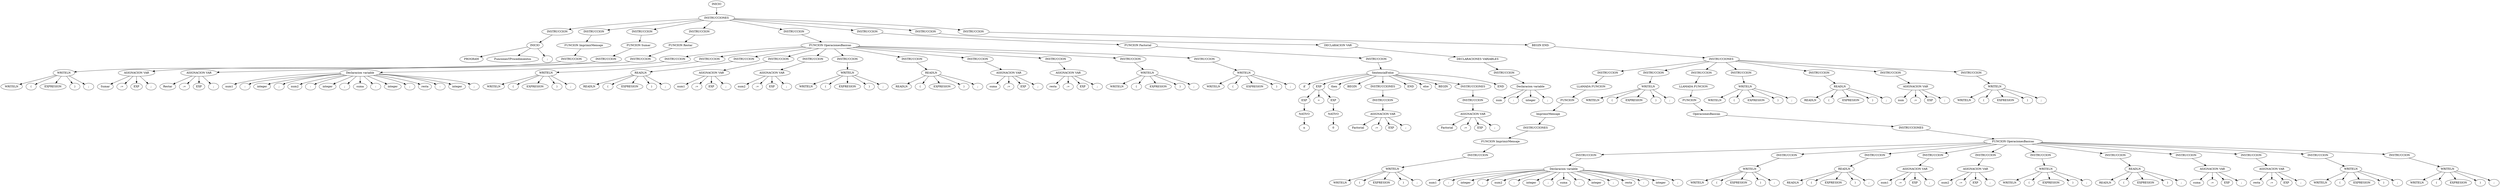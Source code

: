 digraph ast{
nINICIO[label="INICIO"];
nINSTRUCCIONES[label="INSTRUCCIONES"];
nINICIO -> nINSTRUCCIONES;
n1[label="INSTRUCCION"];
nINSTRUCCIONES -> n1;
n2[label="INICIO"];
n1 -> n2;
n3[label="PROGRAM"];
n4[label="FuncionesYProcedimientos"];
n5[label=";"];
n2 -> n3;
n2 -> n4;
n2 -> n5;
n6[label="INSTRUCCION"];
nINSTRUCCIONES -> n6;
n7[label="FUNCION ImprimirMensaje" ];
n6-> n7;
n8[label="INSTRUCCION"];
n7-> n8;
n9[label="WRITELN"];
n8 -> n9;
n10[label="WRITELN"];
n11[label="("];
n12[label="EXPRESION"];
n13[label=")"];
n14[label=";"];
n9 -> n10;
n9 -> n11;
n9 -> n12;
n9 -> n13;
n9 -> n14;
n15[label="INSTRUCCION"];
nINSTRUCCIONES -> n15;
n16[label="FUNCION Sumar" ];
n15-> n16;
n17[label="INSTRUCCION"];
n16-> n17;
n17 ->n18;
n18[label="ASIGNACION VAR"];
n19[label="Sumar"];
n20[label=":="];
n21[label="EXP"];
n22[label=";"];
n18 ->n19;
n18 ->n20;
n18 ->n21;
n18 ->n22;
n23[label="INSTRUCCION"];
nINSTRUCCIONES -> n23;
n24[label="FUNCION Restar" ];
n23-> n24;
n25[label="INSTRUCCION"];
n24-> n25;
n25 ->n26;
n26[label="ASIGNACION VAR"];
n27[label="Restar"];
n28[label=":="];
n29[label="EXP"];
n30[label=";"];
n26 ->n27;
n26 ->n28;
n26 ->n29;
n26 ->n30;
n31[label="INSTRUCCION"];
nINSTRUCCIONES -> n31;
n32[label="FUNCION OperacionesBasicas" ];
n31-> n32;
n33[label="INSTRUCCION"];
n32-> n33;
n33 ->n34;
n34[label="Declaracion variable"];
n35[label="num1"];
n36[label=":"];
n37[label="integer"];
n38[label=";"];
n34 ->n35;
n34 ->n36;
n34 ->n37;
n34 ->n38;
n39[label="num2"];
n40[label=":"];
n41[label="integer"];
n42[label=";"];
n34 ->n39;
n34 ->n40;
n34 ->n41;
n34 ->n42;
n43[label="suma"];
n44[label=":"];
n45[label="integer"];
n46[label=";"];
n34 ->n43;
n34 ->n44;
n34 ->n45;
n34 ->n46;
n47[label="resta"];
n48[label=":"];
n49[label="integer"];
n50[label=";"];
n34 ->n47;
n34 ->n48;
n34 ->n49;
n34 ->n50;
n51[label="INSTRUCCION"];
n32-> n51;
n52[label="WRITELN"];
n51 -> n52;
n53[label="WRITELN"];
n54[label="("];
n55[label="EXPRESION"];
n56[label=")"];
n57[label=";"];
n52 -> n53;
n52 -> n54;
n52 -> n55;
n52 -> n56;
n52 -> n57;
n58[label="INSTRUCCION"];
n32-> n58;
n59[label="READLN"];
n58 -> n59;
n60[label="READLN"];
n61[label="("];
n62[label="EXPRESION"];
n63[label=")"];
n64[label=";"];
n59 -> n60;
n59 -> n61;
n59 -> n62;
n59 -> n63;
n59 -> n64;
n65[label="INSTRUCCION"];
n32-> n65;
n65 ->n66;
n66[label="ASIGNACION VAR"];
n67[label="num1"];
n68[label=":="];
n69[label="EXP"];
n70[label=";"];
n66 ->n67;
n66 ->n68;
n66 ->n69;
n66 ->n70;
n71[label="INSTRUCCION"];
n32-> n71;
n71 ->n72;
n72[label="ASIGNACION VAR"];
n73[label="num2"];
n74[label=":="];
n75[label="EXP"];
n76[label=";"];
n72 ->n73;
n72 ->n74;
n72 ->n75;
n72 ->n76;
n77[label="INSTRUCCION"];
n32-> n77;
n78[label="WRITELN"];
n77 -> n78;
n79[label="WRITELN"];
n80[label="("];
n81[label="EXPRESION"];
n82[label=")"];
n83[label=";"];
n78 -> n79;
n78 -> n80;
n78 -> n81;
n78 -> n82;
n78 -> n83;
n84[label="INSTRUCCION"];
n32-> n84;
n85[label="READLN"];
n84 -> n85;
n86[label="READLN"];
n87[label="("];
n88[label="EXPRESION"];
n89[label=")"];
n90[label=";"];
n85 -> n86;
n85 -> n87;
n85 -> n88;
n85 -> n89;
n85 -> n90;
n91[label="INSTRUCCION"];
n32-> n91;
n91 ->n92;
n92[label="ASIGNACION VAR"];
n93[label="suma"];
n94[label=":="];
n95[label="EXP"];
n96[label=";"];
n92 ->n93;
n92 ->n94;
n92 ->n95;
n92 ->n96;
n97[label="INSTRUCCION"];
n32-> n97;
n97 ->n98;
n98[label="ASIGNACION VAR"];
n99[label="resta"];
n100[label=":="];
n101[label="EXP"];
n102[label=";"];
n98 ->n99;
n98 ->n100;
n98 ->n101;
n98 ->n102;
n103[label="INSTRUCCION"];
n32-> n103;
n104[label="WRITELN"];
n103 -> n104;
n105[label="WRITELN"];
n106[label="("];
n107[label="EXPRESION"];
n108[label=")"];
n109[label=";"];
n104 -> n105;
n104 -> n106;
n104 -> n107;
n104 -> n108;
n104 -> n109;
n110[label="INSTRUCCION"];
n32-> n110;
n111[label="WRITELN"];
n110 -> n111;
n112[label="WRITELN"];
n113[label="("];
n114[label="EXPRESION"];
n115[label=")"];
n116[label=";"];
n111 -> n112;
n111 -> n113;
n111 -> n114;
n111 -> n115;
n111 -> n116;
n117[label="INSTRUCCION"];
nINSTRUCCIONES -> n117;
n118[label="FUNCION Factorial" ];
n117-> n118;
n119[label="INSTRUCCION"];
n118-> n119;
n119 ->n120;
n120[label="SentenciaIf-else"];
n121[label="if"];
n122[label="EXP"];
n123[label="then"];
n124[label="BEGIN "];
n125[label="INSTRUCCIONES"];
n126[label="END"];
n127[label="else"];
n128[label="BEGIN"];
n129[label="INSTRUCCIONES"];
n130[label="END"];
n120 ->n121;
n120 ->n122;
n120 ->n123;
n120 ->n124;
n120 ->n125;
n120 ->n126;
n120 ->n127;
n120 ->n128;
n120 ->n129;
n120 ->n130;
n122 -> n131;
n122 ->n132;
n122 ->n133;
n131[label="EXP"];
n132[label="="];
n133[label="EXP"];
n131 -> n134;
n134[label="NATIVO"];
n135[label="n"];
n134 -> n135;
n133 -> n136;
n136[label="NATIVO"];
n137[label="0"];
n136 -> n137;
n138[label="INSTRUCCION"];
n125-> n138;
n138 ->n139;
n139[label="ASIGNACION VAR"];
n140[label="Factorial"];
n141[label=":="];
n142[label="EXP"];
n143[label=";"];
n139 ->n140;
n139 ->n141;
n139 ->n142;
n139 ->n143;
n144[label="INSTRUCCION"];
n129-> n144;
n144 ->n145;
n145[label="ASIGNACION VAR"];
n146[label="Factorial"];
n147[label=":="];
n148[label="EXP"];
n149[label=";"];
n145 ->n146;
n145 ->n147;
n145 ->n148;
n145 ->n149;
n150[label="INSTRUCCION"];
nINSTRUCCIONES -> n150;
n150 ->n151;
n151[label="DECLARACION VAR"];
n152[label="DECLARACIONES VARIABLES"];
n151 ->n152;
n153[label="INSTRUCCION"];
n152-> n153;
n153 ->n154;
n154[label="Declaracion variable"];
n155[label="num"];
n156[label=":"];
n157[label="integer"];
n158[label=";"];
n154 ->n155;
n154 ->n156;
n154 ->n157;
n154 ->n158;
n159[label="INSTRUCCION"];
nINSTRUCCIONES -> n159;
n159 ->n160;
n160[label="BEGIN END. "];
n161[label="INSTRUCCIONES"];
n160 ->n161;
n162[label="INSTRUCCION"];
n161-> n162;
n162 -> n163;
n163[label="LLAMADA FUNCION"];
n164[label="FUNCION"];
n165[label="ImprimirMensaje "];
n166[label=" INSTRUCCIONES "];
n163->n164;
n164->n165;
n165->n166;
n167[label="FUNCION ImprimirMensaje" ];
n166-> n167;
n168[label="INSTRUCCION"];
n167-> n168;
n169[label="WRITELN"];
n168 -> n169;
n170[label="WRITELN"];
n171[label="("];
n172[label="EXPRESION"];
n173[label=")"];
n174[label=";"];
n169 -> n170;
n169 -> n171;
n169 -> n172;
n169 -> n173;
n169 -> n174;
n175[label="INSTRUCCION"];
n161-> n175;
n176[label="WRITELN"];
n175 -> n176;
n177[label="WRITELN"];
n178[label="("];
n179[label="EXPRESION"];
n180[label=")"];
n181[label=";"];
n176 -> n177;
n176 -> n178;
n176 -> n179;
n176 -> n180;
n176 -> n181;
n182[label="INSTRUCCION"];
n161-> n182;
n182 -> n183;
n183[label="LLAMADA FUNCION"];
n184[label="FUNCION"];
n185[label="OperacionesBasicas "];
n186[label=" INSTRUCCIONES "];
n183->n184;
n184->n185;
n185->n186;
n187[label="FUNCION OperacionesBasicas" ];
n186-> n187;
n188[label="INSTRUCCION"];
n187-> n188;
n188 ->n189;
n189[label="Declaracion variable"];
n190[label="num1"];
n191[label=":"];
n192[label="integer"];
n193[label=";"];
n189 ->n190;
n189 ->n191;
n189 ->n192;
n189 ->n193;
n194[label="num2"];
n195[label=":"];
n196[label="integer"];
n197[label=";"];
n189 ->n194;
n189 ->n195;
n189 ->n196;
n189 ->n197;
n198[label="suma"];
n199[label=":"];
n200[label="integer"];
n201[label=";"];
n189 ->n198;
n189 ->n199;
n189 ->n200;
n189 ->n201;
n202[label="resta"];
n203[label=":"];
n204[label="integer"];
n205[label=";"];
n189 ->n202;
n189 ->n203;
n189 ->n204;
n189 ->n205;
n206[label="INSTRUCCION"];
n187-> n206;
n207[label="WRITELN"];
n206 -> n207;
n208[label="WRITELN"];
n209[label="("];
n210[label="EXPRESION"];
n211[label=")"];
n212[label=";"];
n207 -> n208;
n207 -> n209;
n207 -> n210;
n207 -> n211;
n207 -> n212;
n213[label="INSTRUCCION"];
n187-> n213;
n214[label="READLN"];
n213 -> n214;
n215[label="READLN"];
n216[label="("];
n217[label="EXPRESION"];
n218[label=")"];
n219[label=";"];
n214 -> n215;
n214 -> n216;
n214 -> n217;
n214 -> n218;
n214 -> n219;
n220[label="INSTRUCCION"];
n187-> n220;
n220 ->n221;
n221[label="ASIGNACION VAR"];
n222[label="num1"];
n223[label=":="];
n224[label="EXP"];
n225[label=";"];
n221 ->n222;
n221 ->n223;
n221 ->n224;
n221 ->n225;
n226[label="INSTRUCCION"];
n187-> n226;
n226 ->n227;
n227[label="ASIGNACION VAR"];
n228[label="num2"];
n229[label=":="];
n230[label="EXP"];
n231[label=";"];
n227 ->n228;
n227 ->n229;
n227 ->n230;
n227 ->n231;
n232[label="INSTRUCCION"];
n187-> n232;
n233[label="WRITELN"];
n232 -> n233;
n234[label="WRITELN"];
n235[label="("];
n236[label="EXPRESION"];
n237[label=")"];
n238[label=";"];
n233 -> n234;
n233 -> n235;
n233 -> n236;
n233 -> n237;
n233 -> n238;
n239[label="INSTRUCCION"];
n187-> n239;
n240[label="READLN"];
n239 -> n240;
n241[label="READLN"];
n242[label="("];
n243[label="EXPRESION"];
n244[label=")"];
n245[label=";"];
n240 -> n241;
n240 -> n242;
n240 -> n243;
n240 -> n244;
n240 -> n245;
n246[label="INSTRUCCION"];
n187-> n246;
n246 ->n247;
n247[label="ASIGNACION VAR"];
n248[label="suma"];
n249[label=":="];
n250[label="EXP"];
n251[label=";"];
n247 ->n248;
n247 ->n249;
n247 ->n250;
n247 ->n251;
n252[label="INSTRUCCION"];
n187-> n252;
n252 ->n253;
n253[label="ASIGNACION VAR"];
n254[label="resta"];
n255[label=":="];
n256[label="EXP"];
n257[label=";"];
n253 ->n254;
n253 ->n255;
n253 ->n256;
n253 ->n257;
n258[label="INSTRUCCION"];
n187-> n258;
n259[label="WRITELN"];
n258 -> n259;
n260[label="WRITELN"];
n261[label="("];
n262[label="EXPRESION"];
n263[label=")"];
n264[label=";"];
n259 -> n260;
n259 -> n261;
n259 -> n262;
n259 -> n263;
n259 -> n264;
n265[label="INSTRUCCION"];
n187-> n265;
n266[label="WRITELN"];
n265 -> n266;
n267[label="WRITELN"];
n268[label="("];
n269[label="EXPRESION"];
n270[label=")"];
n271[label=";"];
n266 -> n267;
n266 -> n268;
n266 -> n269;
n266 -> n270;
n266 -> n271;
n272[label="INSTRUCCION"];
n161-> n272;
n273[label="WRITELN"];
n272 -> n273;
n274[label="WRITELN"];
n275[label="("];
n276[label="EXPRESION"];
n277[label=")"];
n278[label=";"];
n273 -> n274;
n273 -> n275;
n273 -> n276;
n273 -> n277;
n273 -> n278;
n279[label="INSTRUCCION"];
n161-> n279;
n280[label="READLN"];
n279 -> n280;
n281[label="READLN"];
n282[label="("];
n283[label="EXPRESION"];
n284[label=")"];
n285[label=";"];
n280 -> n281;
n280 -> n282;
n280 -> n283;
n280 -> n284;
n280 -> n285;
n286[label="INSTRUCCION"];
n161-> n286;
n286 ->n287;
n287[label="ASIGNACION VAR"];
n288[label="num"];
n289[label=":="];
n290[label="EXP"];
n291[label=";"];
n287 ->n288;
n287 ->n289;
n287 ->n290;
n287 ->n291;
n292[label="INSTRUCCION"];
n161-> n292;
n293[label="WRITELN"];
n292 -> n293;
n294[label="WRITELN"];
n295[label="("];
n296[label="EXPRESION"];
n297[label=")"];
n298[label=";"];
n293 -> n294;
n293 -> n295;
n293 -> n296;
n293 -> n297;
n293 -> n298;

}